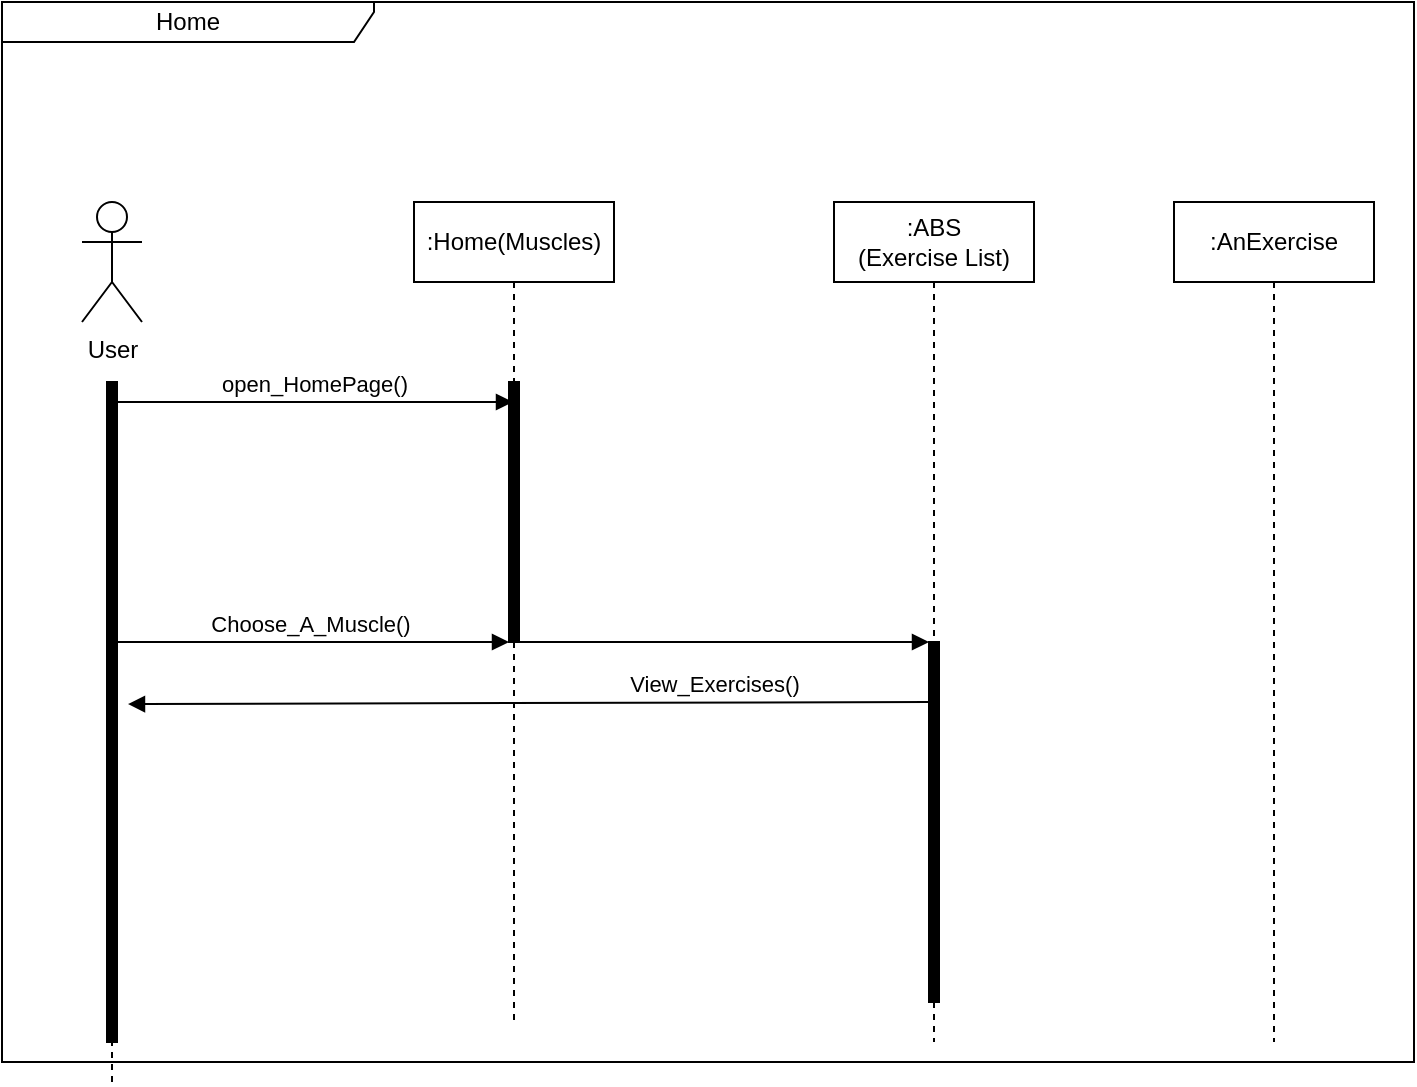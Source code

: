 <mxfile version="21.2.3">
  <diagram name="Sayfa -1" id="slx12zVrkGKdjyQivLbg">
    <mxGraphModel dx="1050" dy="1785" grid="1" gridSize="10" guides="1" tooltips="1" connect="1" arrows="1" fold="1" page="1" pageScale="1" pageWidth="827" pageHeight="1169" math="0" shadow="0">
      <root>
        <mxCell id="0" />
        <mxCell id="1" parent="0" />
        <mxCell id="yI-KKn5nenXHCiCo1QlS-6" value="Home" style="shape=umlFrame;whiteSpace=wrap;html=1;pointerEvents=0;recursiveResize=0;container=1;collapsible=0;width=186;height=20;" vertex="1" parent="1">
          <mxGeometry x="140" y="-410" width="706" height="530" as="geometry" />
        </mxCell>
        <mxCell id="yI-KKn5nenXHCiCo1QlS-7" value="&lt;div&gt;User&lt;/div&gt;&lt;div&gt;&lt;br&gt;&lt;/div&gt;" style="shape=umlActor;verticalLabelPosition=bottom;verticalAlign=top;html=1;outlineConnect=0;" vertex="1" parent="yI-KKn5nenXHCiCo1QlS-6">
          <mxGeometry x="40" y="100" width="30" height="60" as="geometry" />
        </mxCell>
        <mxCell id="yI-KKn5nenXHCiCo1QlS-8" value="" style="html=1;points=[];perimeter=orthogonalPerimeter;fillColor=strokeColor;align=left;verticalAlign=top;spacingLeft=10;" vertex="1" parent="yI-KKn5nenXHCiCo1QlS-6">
          <mxGeometry x="253.5" y="190" width="5" height="130" as="geometry" />
        </mxCell>
        <mxCell id="yI-KKn5nenXHCiCo1QlS-9" value="" style="html=1;verticalAlign=bottom;labelBackgroundColor=none;endArrow=none;endFill=0;rounded=0;dashed=1;" edge="1" parent="yI-KKn5nenXHCiCo1QlS-6" source="yI-KKn5nenXHCiCo1QlS-13">
          <mxGeometry width="160" relative="1" as="geometry">
            <mxPoint x="54.5" y="649" as="sourcePoint" />
            <mxPoint x="54.5" y="190" as="targetPoint" />
            <Array as="points" />
          </mxGeometry>
        </mxCell>
        <mxCell id="yI-KKn5nenXHCiCo1QlS-10" value=":Home(Muscles)" style="shape=umlLifeline;perimeter=lifelinePerimeter;whiteSpace=wrap;html=1;container=1;dropTarget=0;collapsible=0;recursiveResize=0;outlineConnect=0;portConstraint=eastwest;newEdgeStyle={&quot;edgeStyle&quot;:&quot;elbowEdgeStyle&quot;,&quot;elbow&quot;:&quot;vertical&quot;,&quot;curved&quot;:0,&quot;rounded&quot;:0};" vertex="1" parent="yI-KKn5nenXHCiCo1QlS-6">
          <mxGeometry x="206" y="100" width="100" height="410" as="geometry" />
        </mxCell>
        <mxCell id="yI-KKn5nenXHCiCo1QlS-11" value="open_HomePage()" style="html=1;verticalAlign=bottom;labelBackgroundColor=none;endArrow=block;endFill=1;rounded=0;" edge="1" parent="yI-KKn5nenXHCiCo1QlS-6" target="yI-KKn5nenXHCiCo1QlS-10">
          <mxGeometry x="0.003" width="160" relative="1" as="geometry">
            <mxPoint x="56" y="200" as="sourcePoint" />
            <mxPoint x="226" y="200" as="targetPoint" />
            <mxPoint as="offset" />
          </mxGeometry>
        </mxCell>
        <mxCell id="yI-KKn5nenXHCiCo1QlS-12" value="" style="html=1;verticalAlign=bottom;labelBackgroundColor=none;endArrow=none;endFill=0;rounded=0;dashed=1;" edge="1" parent="yI-KKn5nenXHCiCo1QlS-6" target="yI-KKn5nenXHCiCo1QlS-13">
          <mxGeometry width="160" relative="1" as="geometry">
            <mxPoint x="55" y="540" as="sourcePoint" />
            <mxPoint x="68.5" y="200" as="targetPoint" />
          </mxGeometry>
        </mxCell>
        <mxCell id="yI-KKn5nenXHCiCo1QlS-13" value="" style="html=1;points=[];perimeter=orthogonalPerimeter;fillColor=strokeColor;align=left;verticalAlign=top;spacingLeft=10;" vertex="1" parent="yI-KKn5nenXHCiCo1QlS-6">
          <mxGeometry x="52.5" y="190" width="5" height="330" as="geometry" />
        </mxCell>
        <mxCell id="yI-KKn5nenXHCiCo1QlS-14" value="&lt;div&gt;:ABS&lt;/div&gt;&lt;div&gt;(Exercise List)&lt;br&gt;&lt;/div&gt;" style="shape=umlLifeline;perimeter=lifelinePerimeter;whiteSpace=wrap;html=1;container=1;dropTarget=0;collapsible=0;recursiveResize=0;outlineConnect=0;portConstraint=eastwest;newEdgeStyle={&quot;edgeStyle&quot;:&quot;elbowEdgeStyle&quot;,&quot;elbow&quot;:&quot;vertical&quot;,&quot;curved&quot;:0,&quot;rounded&quot;:0};" vertex="1" parent="yI-KKn5nenXHCiCo1QlS-6">
          <mxGeometry x="416" y="100" width="100" height="420" as="geometry" />
        </mxCell>
        <mxCell id="yI-KKn5nenXHCiCo1QlS-15" value="" style="html=1;points=[];perimeter=orthogonalPerimeter;fillColor=strokeColor;align=left;verticalAlign=top;spacingLeft=10;" vertex="1" parent="yI-KKn5nenXHCiCo1QlS-6">
          <mxGeometry x="463.5" y="320" width="5" height="180" as="geometry" />
        </mxCell>
        <mxCell id="yI-KKn5nenXHCiCo1QlS-16" value="" style="html=1;points=[];perimeter=orthogonalPerimeter;fillColor=strokeColor;align=left;verticalAlign=top;spacingLeft=10;" vertex="1" parent="yI-KKn5nenXHCiCo1QlS-6">
          <mxGeometry x="253.5" y="260" width="5" height="10" as="geometry" />
        </mxCell>
        <mxCell id="yI-KKn5nenXHCiCo1QlS-17" value="Choose_A_Muscle()" style="html=1;verticalAlign=bottom;labelBackgroundColor=none;endArrow=block;endFill=1;rounded=0;" edge="1" parent="yI-KKn5nenXHCiCo1QlS-6">
          <mxGeometry x="0.003" width="160" relative="1" as="geometry">
            <mxPoint x="53.5" y="320" as="sourcePoint" />
            <mxPoint x="253.5" y="320" as="targetPoint" />
            <mxPoint as="offset" />
          </mxGeometry>
        </mxCell>
        <mxCell id="yI-KKn5nenXHCiCo1QlS-18" value="View_Exercises()" style="html=1;verticalAlign=bottom;labelBackgroundColor=none;endArrow=none;endFill=0;rounded=0;entryX=0.5;entryY=0.19;entryDx=0;entryDy=0;entryPerimeter=0;startArrow=block;startFill=1;exitX=2.1;exitY=0.488;exitDx=0;exitDy=0;exitPerimeter=0;" edge="1" parent="yI-KKn5nenXHCiCo1QlS-6" source="yI-KKn5nenXHCiCo1QlS-13">
          <mxGeometry x="0.463" width="160" relative="1" as="geometry">
            <mxPoint x="256" y="350.5" as="sourcePoint" />
            <mxPoint x="463.5" y="350" as="targetPoint" />
            <mxPoint as="offset" />
          </mxGeometry>
        </mxCell>
        <mxCell id="yI-KKn5nenXHCiCo1QlS-19" value=":AnExercise" style="shape=umlLifeline;perimeter=lifelinePerimeter;whiteSpace=wrap;html=1;container=1;dropTarget=0;collapsible=0;recursiveResize=0;outlineConnect=0;portConstraint=eastwest;newEdgeStyle={&quot;edgeStyle&quot;:&quot;elbowEdgeStyle&quot;,&quot;elbow&quot;:&quot;vertical&quot;,&quot;curved&quot;:0,&quot;rounded&quot;:0};" vertex="1" parent="yI-KKn5nenXHCiCo1QlS-6">
          <mxGeometry x="586" y="100" width="100" height="420" as="geometry" />
        </mxCell>
        <mxCell id="yI-KKn5nenXHCiCo1QlS-20" value="" style="html=1;verticalAlign=bottom;labelBackgroundColor=none;endArrow=block;endFill=1;rounded=0;" edge="1" parent="yI-KKn5nenXHCiCo1QlS-6">
          <mxGeometry x="0.003" width="160" relative="1" as="geometry">
            <mxPoint x="256" y="320" as="sourcePoint" />
            <mxPoint x="463.5" y="320" as="targetPoint" />
            <mxPoint as="offset" />
          </mxGeometry>
        </mxCell>
      </root>
    </mxGraphModel>
  </diagram>
</mxfile>
